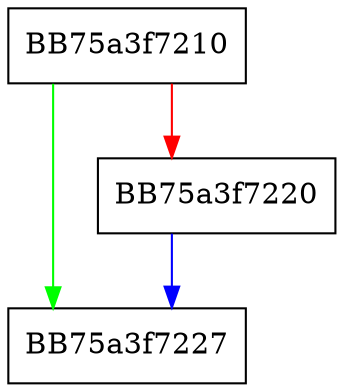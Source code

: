 digraph UnIgnoreReport {
  node [shape="box"];
  graph [splines=ortho];
  BB75a3f7210 -> BB75a3f7227 [color="green"];
  BB75a3f7210 -> BB75a3f7220 [color="red"];
  BB75a3f7220 -> BB75a3f7227 [color="blue"];
}